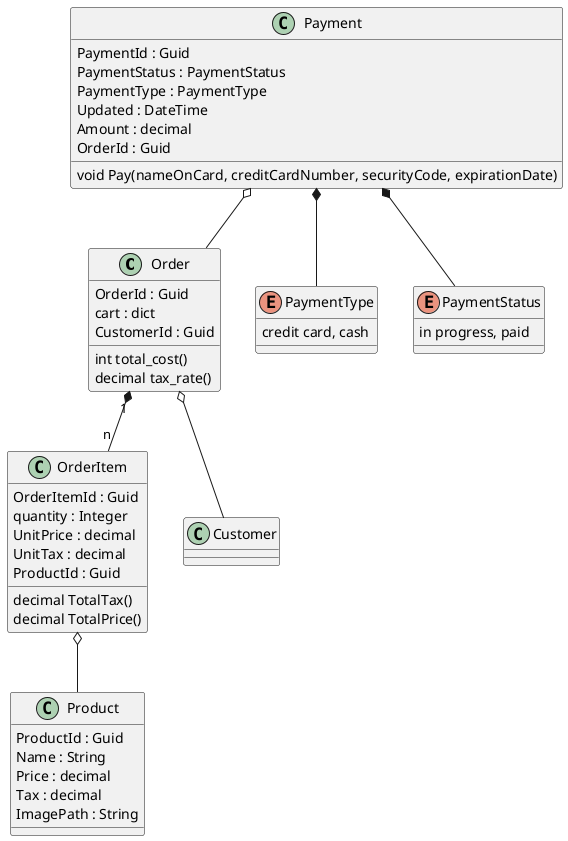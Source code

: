 @startuml classes
' set namespaceSeparator none
' class "Customer" as core.customer.Customer #aliceblue {
'   sessions : dict
'   add_new_session(username: str, db: Database) -> None
'   get_all_sessions() -> dict
'   get_session(username: str) -> UserSession
'   remove_session(username: str) -> None
' }
' class "UserSession" as core.session.UserSession #aliceblue {
'   cart : dict
'   date : NoneType, datetime
'   db : Database
'   total_cost : int
'   username : str
'   add_new_item(id: str, name: str, price: int, quantity: int, discount: float, tax_rate: float) -> None
'   empty_cart() -> dict
'   is_item_in_cart(id: str) -> bool
'   remove_item(id: str) -> None
'   submit_cart() -> None
'   update_item_quantity(id: str, change_to_quantity: int) -> None
'   update_total_cost() -> None
' }
class Order{
  OrderId : Guid
  cart : dict
  CustomerId : Guid 
  int total_cost()
  decimal tax_rate()

}

class OrderItem{
  OrderItemId : Guid
  quantity : Integer 
  UnitPrice : decimal
  UnitTax : decimal
  decimal TotalTax()
  decimal TotalPrice()
  ProductId : Guid
}

class Product{
  ProductId : Guid
  Name : String
  Price : decimal
  Tax : decimal
  ImagePath : String 
}

class Payment{
  PaymentId : Guid
  PaymentStatus : PaymentStatus
  PaymentType : PaymentType
  Updated : DateTime
  Amount : decimal
  OrderId : Guid
  void Pay(nameOnCard, creditCardNumber, securityCode, expirationDate)
}

enum PaymentType{
  credit card, cash
}
enum PaymentStatus{
  in progress, paid 
}

Order "1" *-- "n" OrderItem
OrderItem o-- Product
Payment o-- Order
Payment *-- PaymentType
Payment *-- PaymentStatus
Order o-- Customer
@enduml
